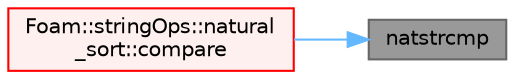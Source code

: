 digraph "natstrcmp"
{
 // LATEX_PDF_SIZE
  bgcolor="transparent";
  edge [fontname=Helvetica,fontsize=10,labelfontname=Helvetica,labelfontsize=10];
  node [fontname=Helvetica,fontsize=10,shape=box,height=0.2,width=0.4];
  rankdir="RL";
  Node1 [id="Node000001",label="natstrcmp",height=0.2,width=0.4,color="gray40", fillcolor="grey60", style="filled", fontcolor="black",tooltip=" "];
  Node1 -> Node2 [id="edge1_Node000001_Node000002",dir="back",color="steelblue1",style="solid",tooltip=" "];
  Node2 [id="Node000002",label="Foam::stringOps::natural\l_sort::compare",height=0.2,width=0.4,color="red", fillcolor="#FFF0F0", style="filled",URL="$structFoam_1_1stringOps_1_1natural__sort.html#aa67638658a9bdf24be222bf0cf4663e2",tooltip=" "];
}
